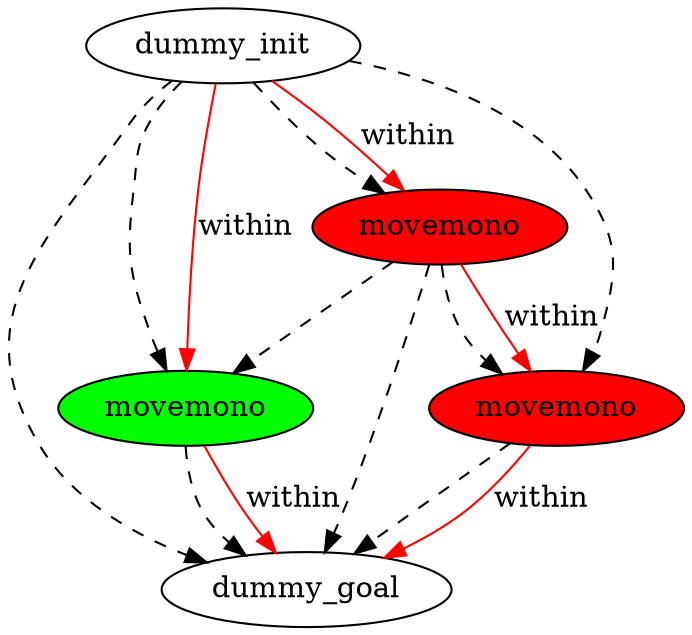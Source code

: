 digraph {
	"64d3cce1-831a-1800-1656-c49f578968b0" [label=dummy_init fillcolor=white style=filled]
	"60daf971-efdd-a352-cd27-94de56dc7a0f" [label=dummy_goal fillcolor=white style=filled]
	"b90edf95-4135-893f-0a38-0a895a794eb4" [label=movemono fillcolor=green style=filled]
	"90026e2f-b0b4-e25d-5ec9-db8d6e23a11e" [label=movemono fillcolor=red style=filled]
	"c73a26a3-01e3-7ac2-9a38-e2c2d78820f4" [label=movemono fillcolor=red style=filled]
	"64d3cce1-831a-1800-1656-c49f578968b0" -> "90026e2f-b0b4-e25d-5ec9-db8d6e23a11e" [color=black style=dashed]
	"c73a26a3-01e3-7ac2-9a38-e2c2d78820f4" -> "60daf971-efdd-a352-cd27-94de56dc7a0f" [color=black style=dashed]
	"b90edf95-4135-893f-0a38-0a895a794eb4" -> "60daf971-efdd-a352-cd27-94de56dc7a0f" [color=black style=dashed]
	"c73a26a3-01e3-7ac2-9a38-e2c2d78820f4" -> "b90edf95-4135-893f-0a38-0a895a794eb4" [color=black style=dashed]
	"64d3cce1-831a-1800-1656-c49f578968b0" -> "60daf971-efdd-a352-cd27-94de56dc7a0f" [color=black style=dashed]
	"c73a26a3-01e3-7ac2-9a38-e2c2d78820f4" -> "90026e2f-b0b4-e25d-5ec9-db8d6e23a11e" [color=black style=dashed]
	"90026e2f-b0b4-e25d-5ec9-db8d6e23a11e" -> "60daf971-efdd-a352-cd27-94de56dc7a0f" [color=black style=dashed]
	"64d3cce1-831a-1800-1656-c49f578968b0" -> "b90edf95-4135-893f-0a38-0a895a794eb4" [color=black style=dashed]
	"64d3cce1-831a-1800-1656-c49f578968b0" -> "c73a26a3-01e3-7ac2-9a38-e2c2d78820f4" [color=black style=dashed]
	"64d3cce1-831a-1800-1656-c49f578968b0" -> "b90edf95-4135-893f-0a38-0a895a794eb4" [label=within color=red]
	"64d3cce1-831a-1800-1656-c49f578968b0" -> "c73a26a3-01e3-7ac2-9a38-e2c2d78820f4" [label=within color=red]
	"90026e2f-b0b4-e25d-5ec9-db8d6e23a11e" -> "60daf971-efdd-a352-cd27-94de56dc7a0f" [label=within color=red]
	"c73a26a3-01e3-7ac2-9a38-e2c2d78820f4" -> "90026e2f-b0b4-e25d-5ec9-db8d6e23a11e" [label=within color=red]
	"b90edf95-4135-893f-0a38-0a895a794eb4" -> "60daf971-efdd-a352-cd27-94de56dc7a0f" [label=within color=red]
}
